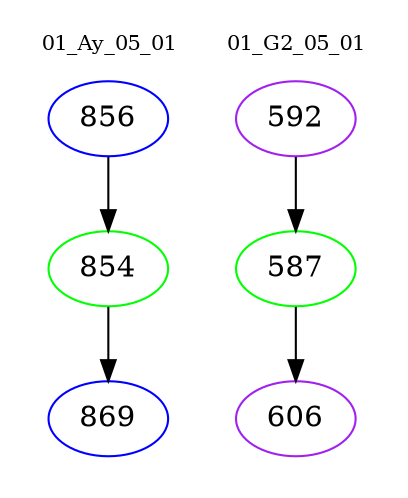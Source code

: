 digraph{
subgraph cluster_0 {
color = white
label = "01_Ay_05_01";
fontsize=10;
T0_856 [label="856", color="blue"]
T0_856 -> T0_854 [color="black"]
T0_854 [label="854", color="green"]
T0_854 -> T0_869 [color="black"]
T0_869 [label="869", color="blue"]
}
subgraph cluster_1 {
color = white
label = "01_G2_05_01";
fontsize=10;
T1_592 [label="592", color="purple"]
T1_592 -> T1_587 [color="black"]
T1_587 [label="587", color="green"]
T1_587 -> T1_606 [color="black"]
T1_606 [label="606", color="purple"]
}
}
